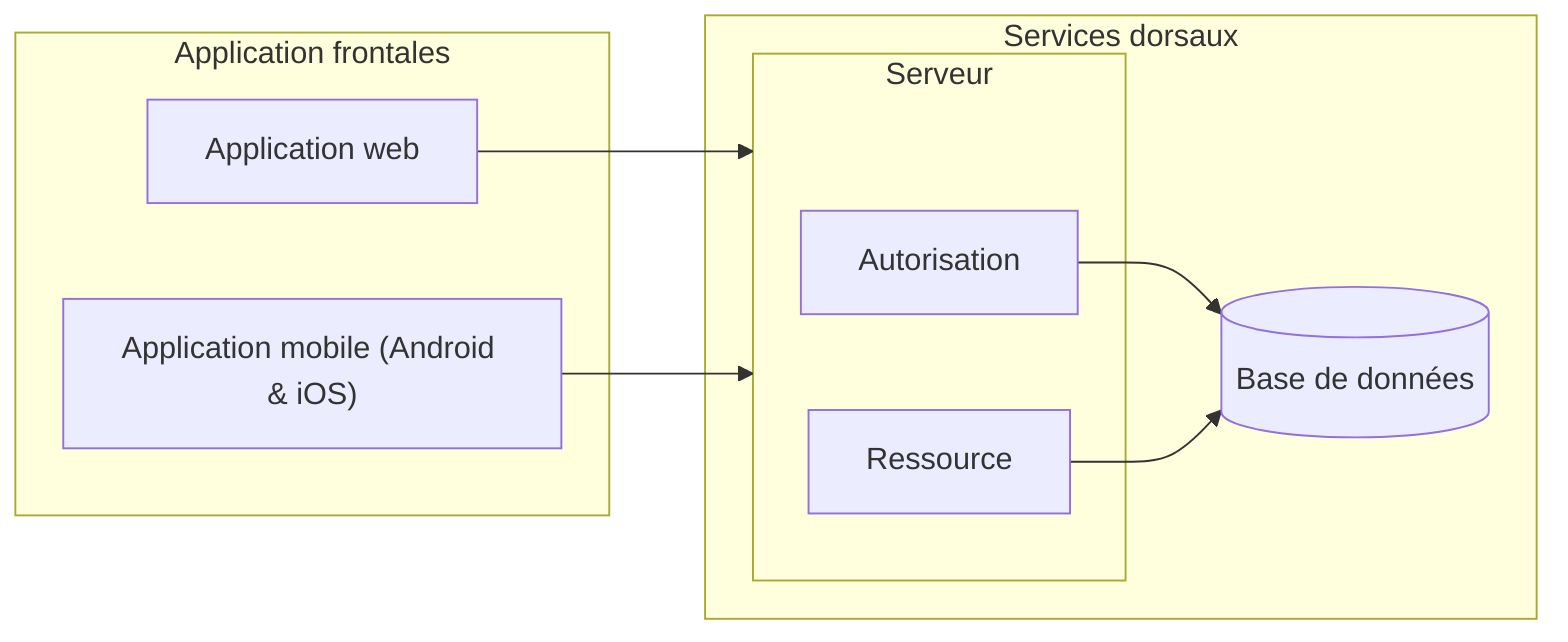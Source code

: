 flowchart LR
  subgraph back [Services dorsaux]
    bdd[(Base de données)]

    subgraph server [Serveur]
      auth_serv[Autorisation]
      rsc_serv[Ressource]
    end

    auth_serv --> bdd
    rsc_serv --> bdd
  end

  subgraph front [Application frontales]
    app_web[Application web]
    app_mob["Application mobile (Android & iOS)"]
  end

  app_web --> server
  app_mob --> server